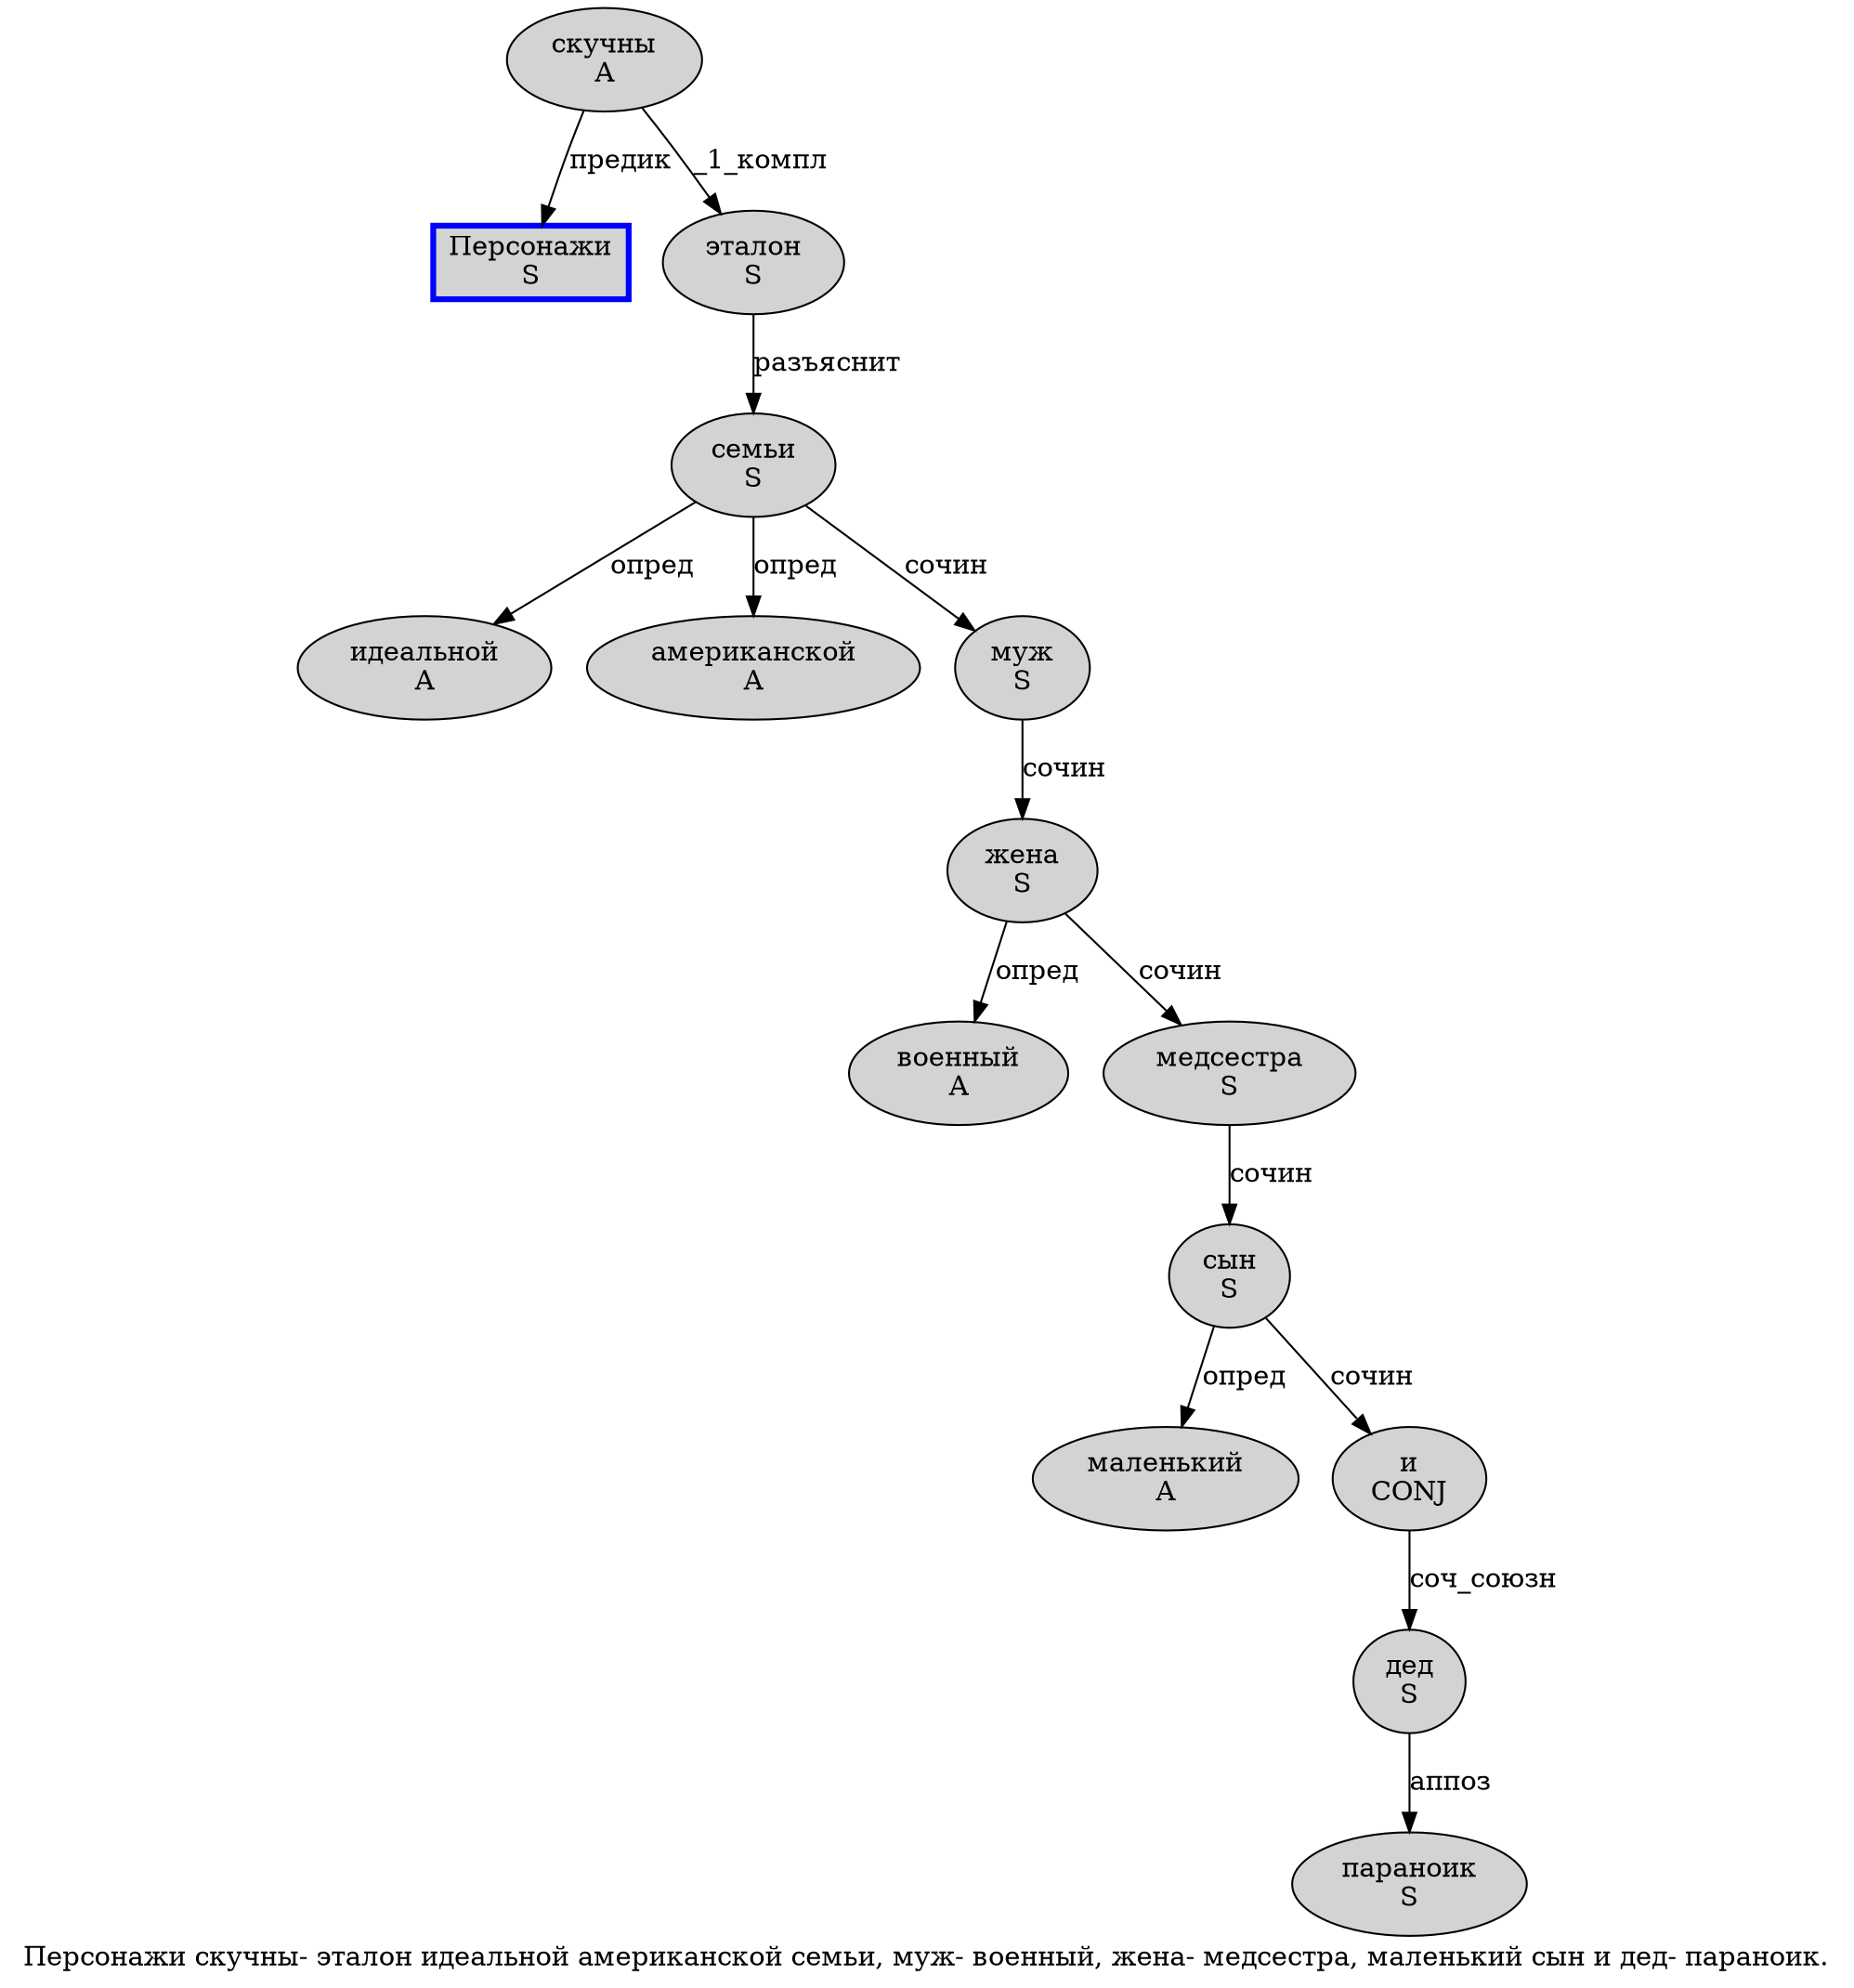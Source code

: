 digraph SENTENCE_4839 {
	graph [label="Персонажи скучны- эталон идеальной американской семьи, муж- военный, жена- медсестра, маленький сын и дед- параноик."]
	node [style=filled]
		0 [label="Персонажи
S" color=blue fillcolor=lightgray penwidth=3 shape=box]
		1 [label="скучны
A" color="" fillcolor=lightgray penwidth=1 shape=ellipse]
		3 [label="эталон
S" color="" fillcolor=lightgray penwidth=1 shape=ellipse]
		4 [label="идеальной
A" color="" fillcolor=lightgray penwidth=1 shape=ellipse]
		5 [label="американской
A" color="" fillcolor=lightgray penwidth=1 shape=ellipse]
		6 [label="семьи
S" color="" fillcolor=lightgray penwidth=1 shape=ellipse]
		8 [label="муж
S" color="" fillcolor=lightgray penwidth=1 shape=ellipse]
		10 [label="военный
A" color="" fillcolor=lightgray penwidth=1 shape=ellipse]
		12 [label="жена
S" color="" fillcolor=lightgray penwidth=1 shape=ellipse]
		14 [label="медсестра
S" color="" fillcolor=lightgray penwidth=1 shape=ellipse]
		16 [label="маленький
A" color="" fillcolor=lightgray penwidth=1 shape=ellipse]
		17 [label="сын
S" color="" fillcolor=lightgray penwidth=1 shape=ellipse]
		18 [label="и
CONJ" color="" fillcolor=lightgray penwidth=1 shape=ellipse]
		19 [label="дед
S" color="" fillcolor=lightgray penwidth=1 shape=ellipse]
		21 [label="параноик
S" color="" fillcolor=lightgray penwidth=1 shape=ellipse]
			14 -> 17 [label="сочин"]
			3 -> 6 [label="разъяснит"]
			18 -> 19 [label="соч_союзн"]
			17 -> 16 [label="опред"]
			17 -> 18 [label="сочин"]
			12 -> 10 [label="опред"]
			12 -> 14 [label="сочин"]
			6 -> 4 [label="опред"]
			6 -> 5 [label="опред"]
			6 -> 8 [label="сочин"]
			1 -> 0 [label="предик"]
			1 -> 3 [label="_1_компл"]
			19 -> 21 [label="аппоз"]
			8 -> 12 [label="сочин"]
}
